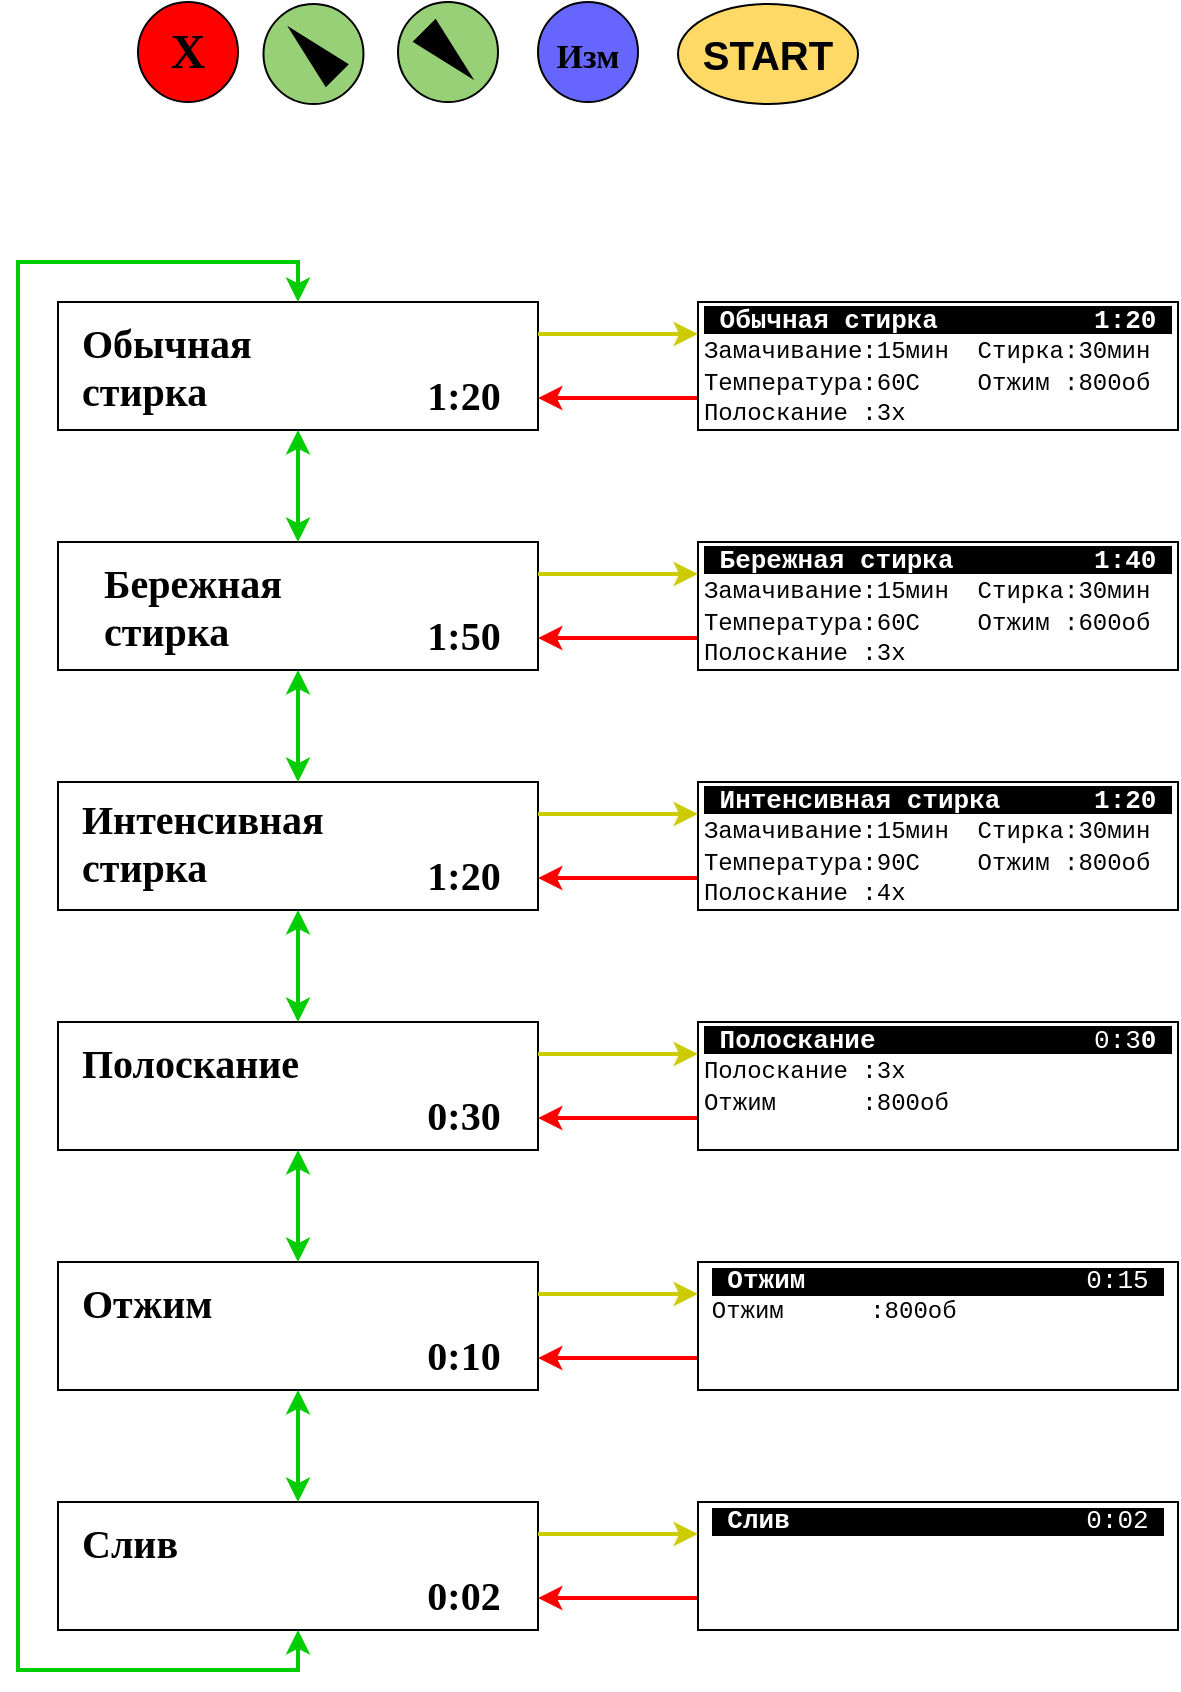 <mxfile version="20.6.0" type="github">
  <diagram id="qQ0K1FfLcWqIdxxSCM_9" name="Page-1">
    <mxGraphModel dx="1229" dy="772" grid="1" gridSize="10" guides="1" tooltips="1" connect="1" arrows="1" fold="1" page="1" pageScale="1" pageWidth="850" pageHeight="1100" math="0" shadow="0">
      <root>
        <mxCell id="0" />
        <mxCell id="1" parent="0" />
        <mxCell id="ieltNHLjkWHX13YF6uj6-4" value="&lt;b&gt;&lt;font style=&quot;font-size: 20px&quot;&gt;START&lt;/font&gt;&lt;/b&gt;" style="ellipse;whiteSpace=wrap;html=1;fillColor=#FFD966;" parent="1" vertex="1">
          <mxGeometry x="390" y="91" width="90" height="50" as="geometry" />
        </mxCell>
        <mxCell id="ieltNHLjkWHX13YF6uj6-5" value="" style="ellipse;whiteSpace=wrap;html=1;aspect=fixed;labelBackgroundColor=#97D077;fontSize=20;fillColor=#97D077;gradientColor=none;" parent="1" vertex="1">
          <mxGeometry x="182.74" y="91" width="50" height="50" as="geometry" />
        </mxCell>
        <mxCell id="ieltNHLjkWHX13YF6uj6-6" value="" style="triangle;whiteSpace=wrap;html=1;rotation=-135;fillColor=#000000;" parent="1" vertex="1">
          <mxGeometry x="191.37" y="107.5" width="32.74" height="14.99" as="geometry" />
        </mxCell>
        <mxCell id="ieltNHLjkWHX13YF6uj6-7" value="" style="ellipse;whiteSpace=wrap;html=1;aspect=fixed;labelBackgroundColor=#97D077;fontSize=20;fillColor=#97D077;gradientColor=none;" parent="1" vertex="1">
          <mxGeometry x="250" y="90" width="50" height="50" as="geometry" />
        </mxCell>
        <mxCell id="ieltNHLjkWHX13YF6uj6-8" value="" style="triangle;whiteSpace=wrap;html=1;rotation=-315;fillColor=#000000;" parent="1" vertex="1">
          <mxGeometry x="258.63" y="108.51" width="32.74" height="14.99" as="geometry" />
        </mxCell>
        <mxCell id="ldYc2OaxbhMLsX1iwJZy-26" style="edgeStyle=orthogonalEdgeStyle;rounded=0;orthogonalLoop=1;jettySize=auto;html=1;exitX=0;exitY=0.75;exitDx=0;exitDy=0;strokeColor=#FF0000;strokeWidth=2;startArrow=none;startFill=0;" edge="1" parent="1" source="ieltNHLjkWHX13YF6uj6-12">
          <mxGeometry relative="1" as="geometry">
            <mxPoint x="320" y="288" as="targetPoint" />
          </mxGeometry>
        </mxCell>
        <mxCell id="ieltNHLjkWHX13YF6uj6-12" value="&lt;div style=&quot;text-align: left&quot;&gt;&lt;font color=&quot;#ffffff&quot; style=&quot;background-color: rgb(0 , 0 , 0)&quot;&gt;&lt;span style=&quot;font-family: &amp;quot;courier new&amp;quot;&quot;&gt;&lt;font size=&quot;1&quot;&gt;&lt;b&gt;&lt;span style=&quot;font-size: 13px&quot;&gt;&amp;nbsp;Обычная стирка&amp;nbsp; &amp;nbsp;&amp;nbsp;&lt;/span&gt;&lt;/b&gt;&lt;/font&gt;&lt;span style=&quot;font-size: 13px&quot;&gt;&amp;nbsp; &amp;nbsp; &amp;nbsp;&amp;nbsp;&lt;/span&gt;&lt;/span&gt;&lt;font style=&quot;font-size: 13px&quot; face=&quot;Courier New&quot;&gt;&lt;b&gt;1:20&amp;nbsp;&lt;/b&gt;&lt;/font&gt;&lt;/font&gt;&lt;/div&gt;&lt;div style=&quot;text-align: left&quot;&gt;&lt;font face=&quot;Courier New&quot;&gt;Замачивание:15мин&amp;nbsp;&amp;nbsp;&lt;/font&gt;&lt;span style=&quot;font-family: &amp;quot;courier new&amp;quot;&quot;&gt;Стирка:30мин&lt;/span&gt;&lt;/div&gt;&lt;div style=&quot;text-align: left&quot;&gt;&lt;span style=&quot;font-family: &amp;quot;courier new&amp;quot; ; text-align: center&quot;&gt;Температура:60С&amp;nbsp; &amp;nbsp;&amp;nbsp;&lt;/span&gt;&lt;span style=&quot;font-family: &amp;quot;courier new&amp;quot;&quot;&gt;Отжим :800об&lt;/span&gt;&lt;/div&gt;&lt;div style=&quot;text-align: left&quot;&gt;&lt;span style=&quot;font-family: &amp;quot;courier new&amp;quot; ; text-align: center&quot;&gt;Полоскание&amp;nbsp;:3х&amp;nbsp; &amp;nbsp;&lt;/span&gt;&lt;br&gt;&lt;/div&gt;" style="rounded=0;whiteSpace=wrap;html=1;align=center;" parent="1" vertex="1">
          <mxGeometry x="400" y="240" width="240" height="64" as="geometry" />
        </mxCell>
        <mxCell id="ldYc2OaxbhMLsX1iwJZy-30" style="edgeStyle=orthogonalEdgeStyle;rounded=0;orthogonalLoop=1;jettySize=auto;html=1;exitX=0;exitY=0.75;exitDx=0;exitDy=0;strokeColor=#FF0000;strokeWidth=2;startArrow=none;startFill=0;entryX=1;entryY=0.75;entryDx=0;entryDy=0;" edge="1" parent="1" source="ieltNHLjkWHX13YF6uj6-16" target="ieltNHLjkWHX13YF6uj6-54">
          <mxGeometry relative="1" as="geometry">
            <mxPoint x="320" y="496" as="targetPoint" />
          </mxGeometry>
        </mxCell>
        <mxCell id="ieltNHLjkWHX13YF6uj6-16" value="&lt;div style=&quot;text-align: left&quot;&gt;&lt;font color=&quot;#ffffff&quot; style=&quot;background-color: rgb(0 , 0 , 0)&quot;&gt;&lt;span style=&quot;font-family: &amp;quot;courier new&amp;quot;&quot;&gt;&lt;font size=&quot;1&quot;&gt;&lt;b&gt;&lt;span style=&quot;font-size: 13px&quot;&gt;&amp;nbsp;Интенсивная стирка&amp;nbsp;&lt;/span&gt;&lt;/b&gt;&lt;/font&gt;&lt;span style=&quot;font-size: 13px&quot;&gt;&amp;nbsp; &amp;nbsp; &amp;nbsp;&lt;/span&gt;&lt;/span&gt;&lt;font style=&quot;font-size: 13px&quot; face=&quot;Courier New&quot;&gt;&lt;b&gt;1:20&amp;nbsp;&lt;/b&gt;&lt;/font&gt;&lt;/font&gt;&lt;/div&gt;&lt;div style=&quot;text-align: left&quot;&gt;&lt;font face=&quot;Courier New&quot;&gt;Замачивание:15мин&amp;nbsp;&amp;nbsp;&lt;/font&gt;&lt;span style=&quot;font-family: &amp;quot;courier new&amp;quot;&quot;&gt;Стирка:30мин&lt;/span&gt;&lt;/div&gt;&lt;div style=&quot;text-align: left&quot;&gt;&lt;span style=&quot;font-family: &amp;quot;courier new&amp;quot; ; text-align: center&quot;&gt;Температура:90С&amp;nbsp; &amp;nbsp;&amp;nbsp;&lt;/span&gt;&lt;span style=&quot;font-family: &amp;quot;courier new&amp;quot;&quot;&gt;Отжим :800об&lt;/span&gt;&lt;/div&gt;&lt;div style=&quot;text-align: left&quot;&gt;&lt;span style=&quot;font-family: &amp;quot;courier new&amp;quot; ; text-align: center&quot;&gt;Полоскание&amp;nbsp;:4х&amp;nbsp; &amp;nbsp;&lt;/span&gt;&lt;br&gt;&lt;/div&gt;" style="rounded=0;whiteSpace=wrap;html=1;align=center;" parent="1" vertex="1">
          <mxGeometry x="400" y="480" width="240" height="64" as="geometry" />
        </mxCell>
        <mxCell id="ldYc2OaxbhMLsX1iwJZy-28" style="edgeStyle=orthogonalEdgeStyle;rounded=0;orthogonalLoop=1;jettySize=auto;html=1;exitX=0;exitY=0.75;exitDx=0;exitDy=0;strokeColor=#FF0000;strokeWidth=2;startArrow=none;startFill=0;entryX=1;entryY=0.75;entryDx=0;entryDy=0;" edge="1" parent="1" source="ieltNHLjkWHX13YF6uj6-18" target="ieltNHLjkWHX13YF6uj6-53">
          <mxGeometry relative="1" as="geometry">
            <mxPoint x="320" y="376" as="targetPoint" />
          </mxGeometry>
        </mxCell>
        <mxCell id="ieltNHLjkWHX13YF6uj6-18" value="&lt;div style=&quot;text-align: left&quot;&gt;&lt;font color=&quot;#ffffff&quot; style=&quot;background-color: rgb(0 , 0 , 0)&quot;&gt;&lt;span style=&quot;font-family: &amp;quot;courier new&amp;quot;&quot;&gt;&lt;font size=&quot;1&quot;&gt;&lt;b&gt;&lt;span style=&quot;font-size: 13px&quot;&gt;&amp;nbsp;Бережная стирка&amp;nbsp; &amp;nbsp;&lt;/span&gt;&lt;/b&gt;&lt;/font&gt;&lt;span style=&quot;font-size: 13px&quot;&gt;&amp;nbsp; &amp;nbsp; &amp;nbsp;&amp;nbsp;&lt;/span&gt;&lt;/span&gt;&lt;font style=&quot;font-size: 13px&quot; face=&quot;Courier New&quot;&gt;&lt;b&gt;1:40&amp;nbsp;&lt;/b&gt;&lt;/font&gt;&lt;/font&gt;&lt;/div&gt;&lt;div style=&quot;text-align: left&quot;&gt;&lt;font face=&quot;Courier New&quot;&gt;Замачивание:15мин&amp;nbsp;&amp;nbsp;&lt;/font&gt;&lt;span style=&quot;font-family: &amp;quot;courier new&amp;quot;&quot;&gt;Стирка:30мин&lt;/span&gt;&lt;/div&gt;&lt;div style=&quot;text-align: left&quot;&gt;&lt;span style=&quot;font-family: &amp;quot;courier new&amp;quot; ; text-align: center&quot;&gt;Температура:60С&amp;nbsp; &amp;nbsp;&amp;nbsp;&lt;/span&gt;&lt;span style=&quot;font-family: &amp;quot;courier new&amp;quot;&quot;&gt;Отжим :600об&lt;/span&gt;&lt;/div&gt;&lt;div style=&quot;text-align: left&quot;&gt;&lt;span style=&quot;font-family: &amp;quot;courier new&amp;quot; ; text-align: center&quot;&gt;Полоскание&amp;nbsp;:3х&amp;nbsp; &amp;nbsp;&lt;/span&gt;&lt;br&gt;&lt;/div&gt;" style="rounded=0;whiteSpace=wrap;html=1;align=center;" parent="1" vertex="1">
          <mxGeometry x="400" y="360" width="240" height="64" as="geometry" />
        </mxCell>
        <mxCell id="ldYc2OaxbhMLsX1iwJZy-32" style="edgeStyle=orthogonalEdgeStyle;rounded=0;orthogonalLoop=1;jettySize=auto;html=1;exitX=0;exitY=0.75;exitDx=0;exitDy=0;strokeColor=#FF0000;strokeWidth=2;startArrow=none;startFill=0;entryX=1;entryY=0.75;entryDx=0;entryDy=0;" edge="1" parent="1" source="ieltNHLjkWHX13YF6uj6-20" target="ieltNHLjkWHX13YF6uj6-60">
          <mxGeometry relative="1" as="geometry">
            <mxPoint x="320" y="616" as="targetPoint" />
          </mxGeometry>
        </mxCell>
        <mxCell id="ieltNHLjkWHX13YF6uj6-20" value="&lt;div style=&quot;text-align: left&quot;&gt;&lt;font color=&quot;#ffffff&quot; style=&quot;background-color: rgb(0 , 0 , 0)&quot;&gt;&lt;span style=&quot;font-family: &amp;quot;courier new&amp;quot;&quot;&gt;&lt;font size=&quot;1&quot;&gt;&lt;b&gt;&lt;span style=&quot;font-size: 13px&quot;&gt;&amp;nbsp;Полоскание&amp;nbsp; &amp;nbsp; &amp;nbsp; &amp;nbsp;&amp;nbsp;&lt;/span&gt;&lt;/b&gt;&lt;/font&gt;&lt;span style=&quot;font-size: 13px&quot;&gt;&amp;nbsp; &amp;nbsp; &amp;nbsp; 0:3&lt;/span&gt;&lt;/span&gt;&lt;font style=&quot;font-size: 13px&quot; face=&quot;Courier New&quot;&gt;&lt;b&gt;0&amp;nbsp;&lt;/b&gt;&lt;/font&gt;&lt;/font&gt;&lt;/div&gt;&lt;div style=&quot;text-align: left&quot;&gt;&lt;span style=&quot;font-family: &amp;quot;courier new&amp;quot; ; text-align: center&quot;&gt;Полоскание&amp;nbsp;:3х&amp;nbsp;&lt;/span&gt;&lt;br&gt;&lt;/div&gt;&lt;div style=&quot;text-align: left&quot;&gt;&lt;span style=&quot;font-family: &amp;quot;courier new&amp;quot;&quot;&gt;Отжим&amp;nbsp; &amp;nbsp; &amp;nbsp; :800об&lt;/span&gt;&lt;span style=&quot;font-family: &amp;quot;courier new&amp;quot; ; text-align: center&quot;&gt;&lt;br&gt;&lt;/span&gt;&lt;/div&gt;&lt;div style=&quot;text-align: left&quot;&gt;&lt;span style=&quot;font-family: &amp;quot;courier new&amp;quot;&quot;&gt;&lt;br&gt;&lt;/span&gt;&lt;/div&gt;" style="rounded=0;whiteSpace=wrap;html=1;align=center;" parent="1" vertex="1">
          <mxGeometry x="400" y="600" width="240" height="64" as="geometry" />
        </mxCell>
        <mxCell id="ldYc2OaxbhMLsX1iwJZy-34" style="edgeStyle=orthogonalEdgeStyle;rounded=0;orthogonalLoop=1;jettySize=auto;html=1;exitX=0;exitY=0.75;exitDx=0;exitDy=0;strokeColor=#FF0000;strokeWidth=2;startArrow=none;startFill=0;entryX=1;entryY=0.75;entryDx=0;entryDy=0;" edge="1" parent="1" source="ieltNHLjkWHX13YF6uj6-22" target="ieltNHLjkWHX13YF6uj6-63">
          <mxGeometry relative="1" as="geometry">
            <mxPoint x="320" y="736" as="targetPoint" />
          </mxGeometry>
        </mxCell>
        <mxCell id="ieltNHLjkWHX13YF6uj6-22" value="&lt;div style=&quot;text-align: left&quot;&gt;&lt;span style=&quot;font-family: &amp;#34;courier new&amp;#34; ; background-color: rgb(0 , 0 , 0)&quot;&gt;&lt;font color=&quot;#ffffff&quot;&gt;&lt;font size=&quot;1&quot;&gt;&lt;b&gt;&lt;span style=&quot;font-size: 13px&quot;&gt;&amp;nbsp;Отжим&amp;nbsp; &amp;nbsp; &amp;nbsp; &amp;nbsp; &amp;nbsp; &amp;nbsp;&lt;/span&gt;&lt;/b&gt;&lt;/font&gt;&lt;span style=&quot;font-size: 13px&quot;&gt;&amp;nbsp; &amp;nbsp; &amp;nbsp; &amp;nbsp;0:15&amp;nbsp;&lt;/span&gt;&lt;/font&gt;&lt;/span&gt;&lt;/div&gt;&lt;div style=&quot;text-align: left&quot;&gt;&lt;span style=&quot;font-family: &amp;#34;courier new&amp;#34;&quot;&gt;Отжим&amp;nbsp; &amp;nbsp; &amp;nbsp; :800об&lt;/span&gt;&lt;br&gt;&lt;/div&gt;&lt;div style=&quot;text-align: left&quot;&gt;&lt;span style=&quot;font-family: &amp;#34;courier new&amp;#34;&quot;&gt;&lt;br&gt;&lt;/span&gt;&lt;/div&gt;&lt;div style=&quot;text-align: left&quot;&gt;&lt;span style=&quot;font-family: &amp;#34;courier new&amp;#34;&quot;&gt;&lt;br&gt;&lt;/span&gt;&lt;/div&gt;" style="rounded=0;whiteSpace=wrap;html=1;align=center;" parent="1" vertex="1">
          <mxGeometry x="400" y="720" width="240" height="64" as="geometry" />
        </mxCell>
        <mxCell id="ieltNHLjkWHX13YF6uj6-47" value="&lt;b&gt;&lt;font style=&quot;font-size: 24px&quot; face=&quot;Verdana&quot;&gt;X&lt;/font&gt;&lt;/b&gt;" style="ellipse;whiteSpace=wrap;html=1;aspect=fixed;labelBackgroundColor=none;fontSize=23;fillColor=#FF0000;" parent="1" vertex="1">
          <mxGeometry x="120" y="90.0" width="50" height="50" as="geometry" />
        </mxCell>
        <mxCell id="ieltNHLjkWHX13YF6uj6-48" value="&lt;b&gt;&lt;font style=&quot;font-size: 17px ; line-height: 1&quot;&gt;Изм&lt;/font&gt;&lt;/b&gt;" style="ellipse;whiteSpace=wrap;html=1;aspect=fixed;labelBackgroundColor=none;fontFamily=Verdana;fontSize=24;fillColor=#6666FF;" parent="1" vertex="1">
          <mxGeometry x="320" y="90" width="50" height="50" as="geometry" />
        </mxCell>
        <mxCell id="ldYc2OaxbhMLsX1iwJZy-36" style="edgeStyle=orthogonalEdgeStyle;rounded=0;orthogonalLoop=1;jettySize=auto;html=1;exitX=0;exitY=0.75;exitDx=0;exitDy=0;strokeColor=#FF0000;strokeWidth=2;startArrow=none;startFill=0;entryX=1;entryY=0.75;entryDx=0;entryDy=0;" edge="1" parent="1" source="ieltNHLjkWHX13YF6uj6-69" target="ieltNHLjkWHX13YF6uj6-66">
          <mxGeometry relative="1" as="geometry">
            <mxPoint x="320" y="856" as="targetPoint" />
          </mxGeometry>
        </mxCell>
        <mxCell id="ieltNHLjkWHX13YF6uj6-69" value="&lt;div style=&quot;text-align: left&quot;&gt;&lt;span style=&quot;font-family: &amp;quot;courier new&amp;quot; ; background-color: rgb(0 , 0 , 0)&quot;&gt;&lt;font color=&quot;#ffffff&quot;&gt;&lt;font size=&quot;1&quot;&gt;&lt;b&gt;&lt;span style=&quot;font-size: 13px&quot;&gt;&amp;nbsp;Слив&amp;nbsp; &amp;nbsp; &amp;nbsp; &amp;nbsp; &amp;nbsp; &amp;nbsp;&amp;nbsp;&lt;/span&gt;&lt;/b&gt;&lt;/font&gt;&lt;span style=&quot;font-size: 13px&quot;&gt;&amp;nbsp; &amp;nbsp; &amp;nbsp; &amp;nbsp;0:02&amp;nbsp;&lt;/span&gt;&lt;/font&gt;&lt;/span&gt;&lt;/div&gt;&lt;div style=&quot;text-align: left&quot;&gt;&lt;br&gt;&lt;/div&gt;&lt;div style=&quot;text-align: left&quot;&gt;&lt;span style=&quot;font-family: &amp;quot;courier new&amp;quot;&quot;&gt;&lt;br&gt;&lt;/span&gt;&lt;/div&gt;&lt;div style=&quot;text-align: left&quot;&gt;&lt;span style=&quot;font-family: &amp;quot;courier new&amp;quot;&quot;&gt;&lt;br&gt;&lt;/span&gt;&lt;/div&gt;" style="rounded=0;whiteSpace=wrap;html=1;align=center;" parent="1" vertex="1">
          <mxGeometry x="400" y="840" width="240" height="64" as="geometry" />
        </mxCell>
        <mxCell id="ldYc2OaxbhMLsX1iwJZy-1" value="" style="group" vertex="1" connectable="0" parent="1">
          <mxGeometry x="80" y="240" width="360" height="80" as="geometry" />
        </mxCell>
        <mxCell id="ieltNHLjkWHX13YF6uj6-51" value="&lt;p style=&quot;line-height: 1&quot;&gt;&lt;/p&gt;&lt;div style=&quot;text-align: left;&quot;&gt;&lt;br&gt;&lt;/div&gt;&lt;p&gt;&lt;/p&gt;" style="rounded=0;whiteSpace=wrap;html=1;align=center;" parent="ldYc2OaxbhMLsX1iwJZy-1" vertex="1">
          <mxGeometry width="240" height="64" as="geometry" />
        </mxCell>
        <mxCell id="ieltNHLjkWHX13YF6uj6-52" value="&lt;font face=&quot;Verdana&quot; style=&quot;font-size: 20px;&quot;&gt;&lt;b&gt;1:20&lt;/b&gt;&lt;/font&gt;" style="rounded=0;whiteSpace=wrap;html=1;labelBackgroundColor=#FFFFFF;fontSize=16;fontColor=#000000;strokeColor=none;" parent="ldYc2OaxbhMLsX1iwJZy-1" vertex="1">
          <mxGeometry x="177.391" y="36" width="52.174" height="20" as="geometry" />
        </mxCell>
        <mxCell id="ieltNHLjkWHX13YF6uj6-55" value="&lt;font face=&quot;Verdana&quot; size=&quot;1&quot; style=&quot;&quot;&gt;&lt;b style=&quot;font-size: 20px;&quot;&gt;Обычная&lt;br&gt;стирка&lt;br&gt;&lt;/b&gt;&lt;/font&gt;" style="rounded=0;whiteSpace=wrap;html=1;labelBackgroundColor=#FFFFFF;fontSize=16;fontColor=#000000;strokeColor=none;align=left;" parent="ldYc2OaxbhMLsX1iwJZy-1" vertex="1">
          <mxGeometry x="10.435" y="12" width="104.348" height="40" as="geometry" />
        </mxCell>
        <mxCell id="ldYc2OaxbhMLsX1iwJZy-2" value="" style="group" vertex="1" connectable="0" parent="1">
          <mxGeometry x="80" y="360" width="360" height="80" as="geometry" />
        </mxCell>
        <mxCell id="ieltNHLjkWHX13YF6uj6-53" value="&lt;p style=&quot;line-height: 1&quot;&gt;&lt;/p&gt;&lt;div style=&quot;text-align: left ; font-size: 19px&quot;&gt;&lt;br&gt;&lt;/div&gt;&lt;p&gt;&lt;/p&gt;" style="rounded=0;whiteSpace=wrap;html=1;align=center;" parent="ldYc2OaxbhMLsX1iwJZy-2" vertex="1">
          <mxGeometry width="240" height="64" as="geometry" />
        </mxCell>
        <mxCell id="ieltNHLjkWHX13YF6uj6-56" value="&lt;font face=&quot;Verdana&quot; style=&quot;font-size: 20px;&quot;&gt;&lt;b&gt;1:50&lt;/b&gt;&lt;/font&gt;" style="rounded=0;whiteSpace=wrap;html=1;labelBackgroundColor=#FFFFFF;fontSize=16;fontColor=#000000;strokeColor=none;" parent="ldYc2OaxbhMLsX1iwJZy-2" vertex="1">
          <mxGeometry x="177.391" y="36" width="52.174" height="20" as="geometry" />
        </mxCell>
        <mxCell id="ieltNHLjkWHX13YF6uj6-57" value="&lt;font face=&quot;Verdana&quot; size=&quot;1&quot; style=&quot;&quot;&gt;&lt;b style=&quot;font-size: 20px;&quot;&gt;Бережная&lt;br&gt;&lt;div style=&quot;text-align: left;&quot;&gt;&lt;b&gt;стирка&lt;/b&gt;&lt;/div&gt;&lt;/b&gt;&lt;/font&gt;" style="rounded=0;whiteSpace=wrap;html=1;labelBackgroundColor=#FFFFFF;fontSize=16;fontColor=#000000;strokeColor=none;" parent="ldYc2OaxbhMLsX1iwJZy-2" vertex="1">
          <mxGeometry x="10.435" y="12" width="114.783" height="40" as="geometry" />
        </mxCell>
        <mxCell id="ldYc2OaxbhMLsX1iwJZy-3" value="" style="group" vertex="1" connectable="0" parent="1">
          <mxGeometry x="80" y="480" width="360" height="80" as="geometry" />
        </mxCell>
        <mxCell id="ieltNHLjkWHX13YF6uj6-54" value="&lt;p style=&quot;line-height: 1&quot;&gt;&lt;/p&gt;&lt;div style=&quot;text-align: left; font-size: 19px;&quot;&gt;&lt;br&gt;&lt;/div&gt;&lt;p&gt;&lt;/p&gt;" style="rounded=0;whiteSpace=wrap;html=1;align=center;" parent="ldYc2OaxbhMLsX1iwJZy-3" vertex="1">
          <mxGeometry width="240" height="64" as="geometry" />
        </mxCell>
        <mxCell id="ieltNHLjkWHX13YF6uj6-58" value="&lt;font face=&quot;Verdana&quot; style=&quot;font-size: 20px;&quot;&gt;&lt;b&gt;1:20&lt;/b&gt;&lt;/font&gt;" style="rounded=0;whiteSpace=wrap;html=1;labelBackgroundColor=#FFFFFF;fontSize=16;fontColor=#000000;strokeColor=none;" parent="ldYc2OaxbhMLsX1iwJZy-3" vertex="1">
          <mxGeometry x="177.391" y="36" width="52.174" height="20" as="geometry" />
        </mxCell>
        <mxCell id="ieltNHLjkWHX13YF6uj6-59" value="&lt;font face=&quot;Verdana&quot; size=&quot;1&quot; style=&quot;&quot;&gt;&lt;b style=&quot;font-size: 20px;&quot;&gt;Интенсивная&lt;br&gt;стирка&lt;br&gt;&lt;/b&gt;&lt;/font&gt;" style="rounded=0;whiteSpace=wrap;html=1;labelBackgroundColor=#FFFFFF;fontSize=16;fontColor=#000000;strokeColor=none;align=left;" parent="ldYc2OaxbhMLsX1iwJZy-3" vertex="1">
          <mxGeometry x="10.435" y="10" width="166.957" height="40" as="geometry" />
        </mxCell>
        <mxCell id="ldYc2OaxbhMLsX1iwJZy-4" value="" style="group" vertex="1" connectable="0" parent="1">
          <mxGeometry x="80" y="600" width="360" height="80" as="geometry" />
        </mxCell>
        <mxCell id="ieltNHLjkWHX13YF6uj6-60" value="&lt;p style=&quot;line-height: 1&quot;&gt;&lt;/p&gt;&lt;div style=&quot;text-align: left; font-size: 19px;&quot;&gt;&lt;br&gt;&lt;/div&gt;&lt;p&gt;&lt;/p&gt;" style="rounded=0;whiteSpace=wrap;html=1;align=center;" parent="ldYc2OaxbhMLsX1iwJZy-4" vertex="1">
          <mxGeometry width="240" height="64" as="geometry" />
        </mxCell>
        <mxCell id="ieltNHLjkWHX13YF6uj6-61" value="&lt;font face=&quot;Verdana&quot; style=&quot;font-size: 20px;&quot;&gt;&lt;b&gt;0:30&lt;/b&gt;&lt;/font&gt;" style="rounded=0;whiteSpace=wrap;html=1;labelBackgroundColor=#FFFFFF;fontSize=16;fontColor=#000000;strokeColor=none;" parent="ldYc2OaxbhMLsX1iwJZy-4" vertex="1">
          <mxGeometry x="177.391" y="36" width="52.174" height="20" as="geometry" />
        </mxCell>
        <mxCell id="ieltNHLjkWHX13YF6uj6-62" value="&lt;font face=&quot;Verdana&quot; size=&quot;1&quot; style=&quot;&quot;&gt;&lt;b style=&quot;font-size: 20px;&quot;&gt;Полоскание&lt;/b&gt;&lt;/font&gt;" style="rounded=0;whiteSpace=wrap;html=1;labelBackgroundColor=#FFFFFF;fontSize=16;fontColor=#000000;strokeColor=none;align=left;" parent="ldYc2OaxbhMLsX1iwJZy-4" vertex="1">
          <mxGeometry x="10.435" y="10" width="166.957" height="20" as="geometry" />
        </mxCell>
        <mxCell id="ldYc2OaxbhMLsX1iwJZy-5" value="" style="group" vertex="1" connectable="0" parent="1">
          <mxGeometry x="80" y="720" width="360" height="80" as="geometry" />
        </mxCell>
        <mxCell id="ieltNHLjkWHX13YF6uj6-63" value="&lt;p style=&quot;line-height: 1&quot;&gt;&lt;/p&gt;&lt;div style=&quot;text-align: left; font-size: 19px;&quot;&gt;&lt;br&gt;&lt;/div&gt;&lt;p&gt;&lt;/p&gt;" style="rounded=0;whiteSpace=wrap;html=1;align=center;" parent="ldYc2OaxbhMLsX1iwJZy-5" vertex="1">
          <mxGeometry width="240" height="64" as="geometry" />
        </mxCell>
        <mxCell id="ieltNHLjkWHX13YF6uj6-64" value="&lt;font face=&quot;Verdana&quot; style=&quot;font-size: 20px;&quot;&gt;&lt;b&gt;0:10&lt;/b&gt;&lt;/font&gt;" style="rounded=0;whiteSpace=wrap;html=1;labelBackgroundColor=#FFFFFF;fontSize=16;fontColor=#000000;strokeColor=none;" parent="ldYc2OaxbhMLsX1iwJZy-5" vertex="1">
          <mxGeometry x="177.391" y="36" width="52.174" height="20" as="geometry" />
        </mxCell>
        <mxCell id="ieltNHLjkWHX13YF6uj6-65" value="&lt;font face=&quot;Verdana&quot; size=&quot;1&quot; style=&quot;&quot;&gt;&lt;b style=&quot;font-size: 20px;&quot;&gt;Отжим&lt;/b&gt;&lt;/font&gt;" style="rounded=0;whiteSpace=wrap;html=1;labelBackgroundColor=#FFFFFF;fontSize=16;fontColor=#000000;strokeColor=none;align=left;" parent="ldYc2OaxbhMLsX1iwJZy-5" vertex="1">
          <mxGeometry x="10.435" y="10" width="156.522" height="20" as="geometry" />
        </mxCell>
        <mxCell id="ldYc2OaxbhMLsX1iwJZy-6" value="" style="group" vertex="1" connectable="0" parent="1">
          <mxGeometry x="80" y="840" width="360" height="80" as="geometry" />
        </mxCell>
        <mxCell id="ieltNHLjkWHX13YF6uj6-66" value="&lt;p style=&quot;line-height: 1&quot;&gt;&lt;/p&gt;&lt;div style=&quot;text-align: left; font-size: 19px;&quot;&gt;&lt;br&gt;&lt;/div&gt;&lt;p&gt;&lt;/p&gt;" style="rounded=0;whiteSpace=wrap;html=1;align=center;" parent="ldYc2OaxbhMLsX1iwJZy-6" vertex="1">
          <mxGeometry width="240" height="64" as="geometry" />
        </mxCell>
        <mxCell id="ieltNHLjkWHX13YF6uj6-67" value="&lt;font face=&quot;Verdana&quot; style=&quot;font-size: 20px;&quot;&gt;&lt;b&gt;0:02&lt;/b&gt;&lt;/font&gt;" style="rounded=0;whiteSpace=wrap;html=1;labelBackgroundColor=#FFFFFF;fontSize=16;fontColor=#000000;strokeColor=none;" parent="ldYc2OaxbhMLsX1iwJZy-6" vertex="1">
          <mxGeometry x="177.391" y="36" width="52.174" height="20" as="geometry" />
        </mxCell>
        <mxCell id="ieltNHLjkWHX13YF6uj6-68" value="&lt;font face=&quot;Verdana&quot; size=&quot;1&quot; style=&quot;&quot;&gt;&lt;b style=&quot;font-size: 20px;&quot;&gt;Слив&lt;/b&gt;&lt;/font&gt;" style="rounded=0;whiteSpace=wrap;html=1;labelBackgroundColor=#FFFFFF;fontSize=16;fontColor=#000000;strokeColor=none;align=left;" parent="ldYc2OaxbhMLsX1iwJZy-6" vertex="1">
          <mxGeometry x="10.435" y="10" width="156.522" height="20" as="geometry" />
        </mxCell>
        <mxCell id="ldYc2OaxbhMLsX1iwJZy-10" style="edgeStyle=orthogonalEdgeStyle;rounded=0;orthogonalLoop=1;jettySize=auto;html=1;exitX=0.5;exitY=1;exitDx=0;exitDy=0;entryX=0.5;entryY=0;entryDx=0;entryDy=0;strokeWidth=2;startArrow=classic;startFill=1;strokeColor=#00CC00;" edge="1" parent="1" source="ieltNHLjkWHX13YF6uj6-51" target="ieltNHLjkWHX13YF6uj6-53">
          <mxGeometry relative="1" as="geometry" />
        </mxCell>
        <mxCell id="ldYc2OaxbhMLsX1iwJZy-11" style="edgeStyle=orthogonalEdgeStyle;rounded=0;orthogonalLoop=1;jettySize=auto;html=1;exitX=0.5;exitY=1;exitDx=0;exitDy=0;entryX=0.5;entryY=0;entryDx=0;entryDy=0;strokeWidth=2;startArrow=classic;startFill=1;strokeColor=#00CC00;" edge="1" parent="1" source="ieltNHLjkWHX13YF6uj6-53" target="ieltNHLjkWHX13YF6uj6-54">
          <mxGeometry relative="1" as="geometry" />
        </mxCell>
        <mxCell id="ldYc2OaxbhMLsX1iwJZy-12" style="edgeStyle=orthogonalEdgeStyle;rounded=0;orthogonalLoop=1;jettySize=auto;html=1;exitX=0.5;exitY=1;exitDx=0;exitDy=0;entryX=0.5;entryY=0;entryDx=0;entryDy=0;strokeWidth=2;strokeColor=#00CC00;startArrow=classic;startFill=1;" edge="1" parent="1" source="ieltNHLjkWHX13YF6uj6-54" target="ieltNHLjkWHX13YF6uj6-60">
          <mxGeometry relative="1" as="geometry" />
        </mxCell>
        <mxCell id="ldYc2OaxbhMLsX1iwJZy-14" style="edgeStyle=orthogonalEdgeStyle;rounded=0;orthogonalLoop=1;jettySize=auto;html=1;exitX=0.5;exitY=1;exitDx=0;exitDy=0;entryX=0.5;entryY=0;entryDx=0;entryDy=0;startArrow=classic;startFill=1;strokeWidth=2;strokeColor=#00CC00;" edge="1" parent="1" source="ieltNHLjkWHX13YF6uj6-60" target="ieltNHLjkWHX13YF6uj6-63">
          <mxGeometry relative="1" as="geometry">
            <mxPoint x="200" y="688" as="targetPoint" />
          </mxGeometry>
        </mxCell>
        <mxCell id="ldYc2OaxbhMLsX1iwJZy-16" style="edgeStyle=orthogonalEdgeStyle;rounded=0;orthogonalLoop=1;jettySize=auto;html=1;exitX=0.5;exitY=1;exitDx=0;exitDy=0;entryX=0.5;entryY=0;entryDx=0;entryDy=0;strokeWidth=2;startArrow=classic;startFill=1;strokeColor=#00CC00;" edge="1" parent="1" source="ieltNHLjkWHX13YF6uj6-63" target="ieltNHLjkWHX13YF6uj6-66">
          <mxGeometry relative="1" as="geometry">
            <mxPoint x="200" y="808" as="targetPoint" />
          </mxGeometry>
        </mxCell>
        <mxCell id="ldYc2OaxbhMLsX1iwJZy-18" style="edgeStyle=orthogonalEdgeStyle;rounded=0;orthogonalLoop=1;jettySize=auto;html=1;exitX=0.5;exitY=1;exitDx=0;exitDy=0;entryX=0.5;entryY=0;entryDx=0;entryDy=0;startArrow=classic;startFill=1;strokeWidth=2;strokeColor=#00CC00;" edge="1" parent="1" source="ieltNHLjkWHX13YF6uj6-66" target="ieltNHLjkWHX13YF6uj6-51">
          <mxGeometry relative="1" as="geometry">
            <mxPoint x="-10" y="382" as="targetPoint" />
            <Array as="points">
              <mxPoint x="200" y="924" />
              <mxPoint x="60" y="924" />
              <mxPoint x="60" y="220" />
              <mxPoint x="200" y="220" />
            </Array>
          </mxGeometry>
        </mxCell>
        <mxCell id="ldYc2OaxbhMLsX1iwJZy-19" style="edgeStyle=orthogonalEdgeStyle;rounded=0;orthogonalLoop=1;jettySize=auto;html=1;exitX=1;exitY=0.25;exitDx=0;exitDy=0;entryX=0;entryY=0.25;entryDx=0;entryDy=0;strokeColor=#CCCC00;strokeWidth=2;startArrow=none;startFill=0;" edge="1" parent="1" source="ieltNHLjkWHX13YF6uj6-51" target="ieltNHLjkWHX13YF6uj6-12">
          <mxGeometry relative="1" as="geometry" />
        </mxCell>
        <mxCell id="ldYc2OaxbhMLsX1iwJZy-20" style="edgeStyle=orthogonalEdgeStyle;rounded=0;orthogonalLoop=1;jettySize=auto;html=1;exitX=1;exitY=0.25;exitDx=0;exitDy=0;entryX=0;entryY=0.25;entryDx=0;entryDy=0;strokeColor=#CCCC00;strokeWidth=2;startArrow=none;startFill=0;" edge="1" parent="1" source="ieltNHLjkWHX13YF6uj6-53" target="ieltNHLjkWHX13YF6uj6-18">
          <mxGeometry relative="1" as="geometry" />
        </mxCell>
        <mxCell id="ldYc2OaxbhMLsX1iwJZy-21" style="edgeStyle=orthogonalEdgeStyle;rounded=0;orthogonalLoop=1;jettySize=auto;html=1;exitX=1;exitY=0.25;exitDx=0;exitDy=0;entryX=0;entryY=0.25;entryDx=0;entryDy=0;strokeColor=#CCCC00;strokeWidth=2;startArrow=none;startFill=0;" edge="1" parent="1" source="ieltNHLjkWHX13YF6uj6-54" target="ieltNHLjkWHX13YF6uj6-16">
          <mxGeometry relative="1" as="geometry" />
        </mxCell>
        <mxCell id="ldYc2OaxbhMLsX1iwJZy-22" style="edgeStyle=orthogonalEdgeStyle;rounded=0;orthogonalLoop=1;jettySize=auto;html=1;exitX=1;exitY=0.25;exitDx=0;exitDy=0;entryX=0;entryY=0.25;entryDx=0;entryDy=0;strokeColor=#CCCC00;strokeWidth=2;startArrow=none;startFill=0;" edge="1" parent="1" source="ieltNHLjkWHX13YF6uj6-60" target="ieltNHLjkWHX13YF6uj6-20">
          <mxGeometry relative="1" as="geometry" />
        </mxCell>
        <mxCell id="ldYc2OaxbhMLsX1iwJZy-23" style="edgeStyle=orthogonalEdgeStyle;rounded=0;orthogonalLoop=1;jettySize=auto;html=1;exitX=1;exitY=0.25;exitDx=0;exitDy=0;entryX=0;entryY=0.25;entryDx=0;entryDy=0;strokeColor=#CCCC00;strokeWidth=2;startArrow=none;startFill=0;" edge="1" parent="1" source="ieltNHLjkWHX13YF6uj6-63" target="ieltNHLjkWHX13YF6uj6-22">
          <mxGeometry relative="1" as="geometry" />
        </mxCell>
        <mxCell id="ldYc2OaxbhMLsX1iwJZy-24" style="edgeStyle=orthogonalEdgeStyle;rounded=0;orthogonalLoop=1;jettySize=auto;html=1;exitX=1;exitY=0.25;exitDx=0;exitDy=0;entryX=0;entryY=0.25;entryDx=0;entryDy=0;strokeColor=#CCCC00;strokeWidth=2;startArrow=none;startFill=0;" edge="1" parent="1" source="ieltNHLjkWHX13YF6uj6-66" target="ieltNHLjkWHX13YF6uj6-69">
          <mxGeometry relative="1" as="geometry" />
        </mxCell>
      </root>
    </mxGraphModel>
  </diagram>
</mxfile>
